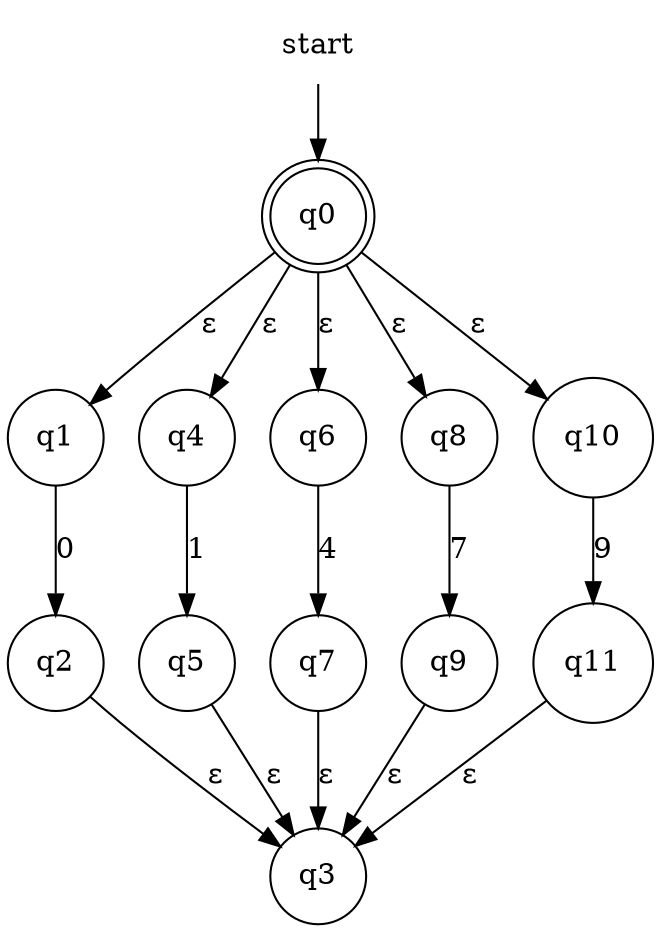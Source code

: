digraph automaton {
    node [shape=none]; start;
    node [shape=doublecircle]; "q0";
    node [shape=circle];
    start -> "q0";
    "q0" -> "q1" [label="&epsilon;"];
    "q0" -> "q4" [label="&epsilon;"];
    "q0" -> "q6" [label="&epsilon;"];
    "q0" -> "q8" [label="&epsilon;"];
    "q0" -> "q10" [label="&epsilon;"];
    "q1" -> "q2" [label="0"];
    "q2" -> "q3" [label="&epsilon;"];
    "q4" -> "q5" [label="1"];
    "q5" -> "q3" [label="&epsilon;"];
    "q6" -> "q7" [label="4"];
    "q7" -> "q3" [label="&epsilon;"];
    "q8" -> "q9" [label="7"];
    "q9" -> "q3" [label="&epsilon;"];
    "q10" -> "q11" [label="9"];
    "q11" -> "q3" [label="&epsilon;"];
}
